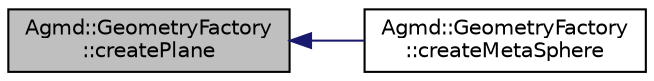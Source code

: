 digraph "Agmd::GeometryFactory::createPlane"
{
  edge [fontname="Helvetica",fontsize="10",labelfontname="Helvetica",labelfontsize="10"];
  node [fontname="Helvetica",fontsize="10",shape=record];
  rankdir="LR";
  Node1 [label="Agmd::GeometryFactory\l::createPlane",height=0.2,width=0.4,color="black", fillcolor="grey75", style="filled" fontcolor="black"];
  Node1 -> Node2 [dir="back",color="midnightblue",fontsize="10",style="solid",fontname="Helvetica"];
  Node2 [label="Agmd::GeometryFactory\l::createMetaSphere",height=0.2,width=0.4,color="black", fillcolor="white", style="filled",URL="$class_agmd_1_1_geometry_factory.html#a50e128bc520f3d2c7e0c1d858f1c3ad6"];
}
